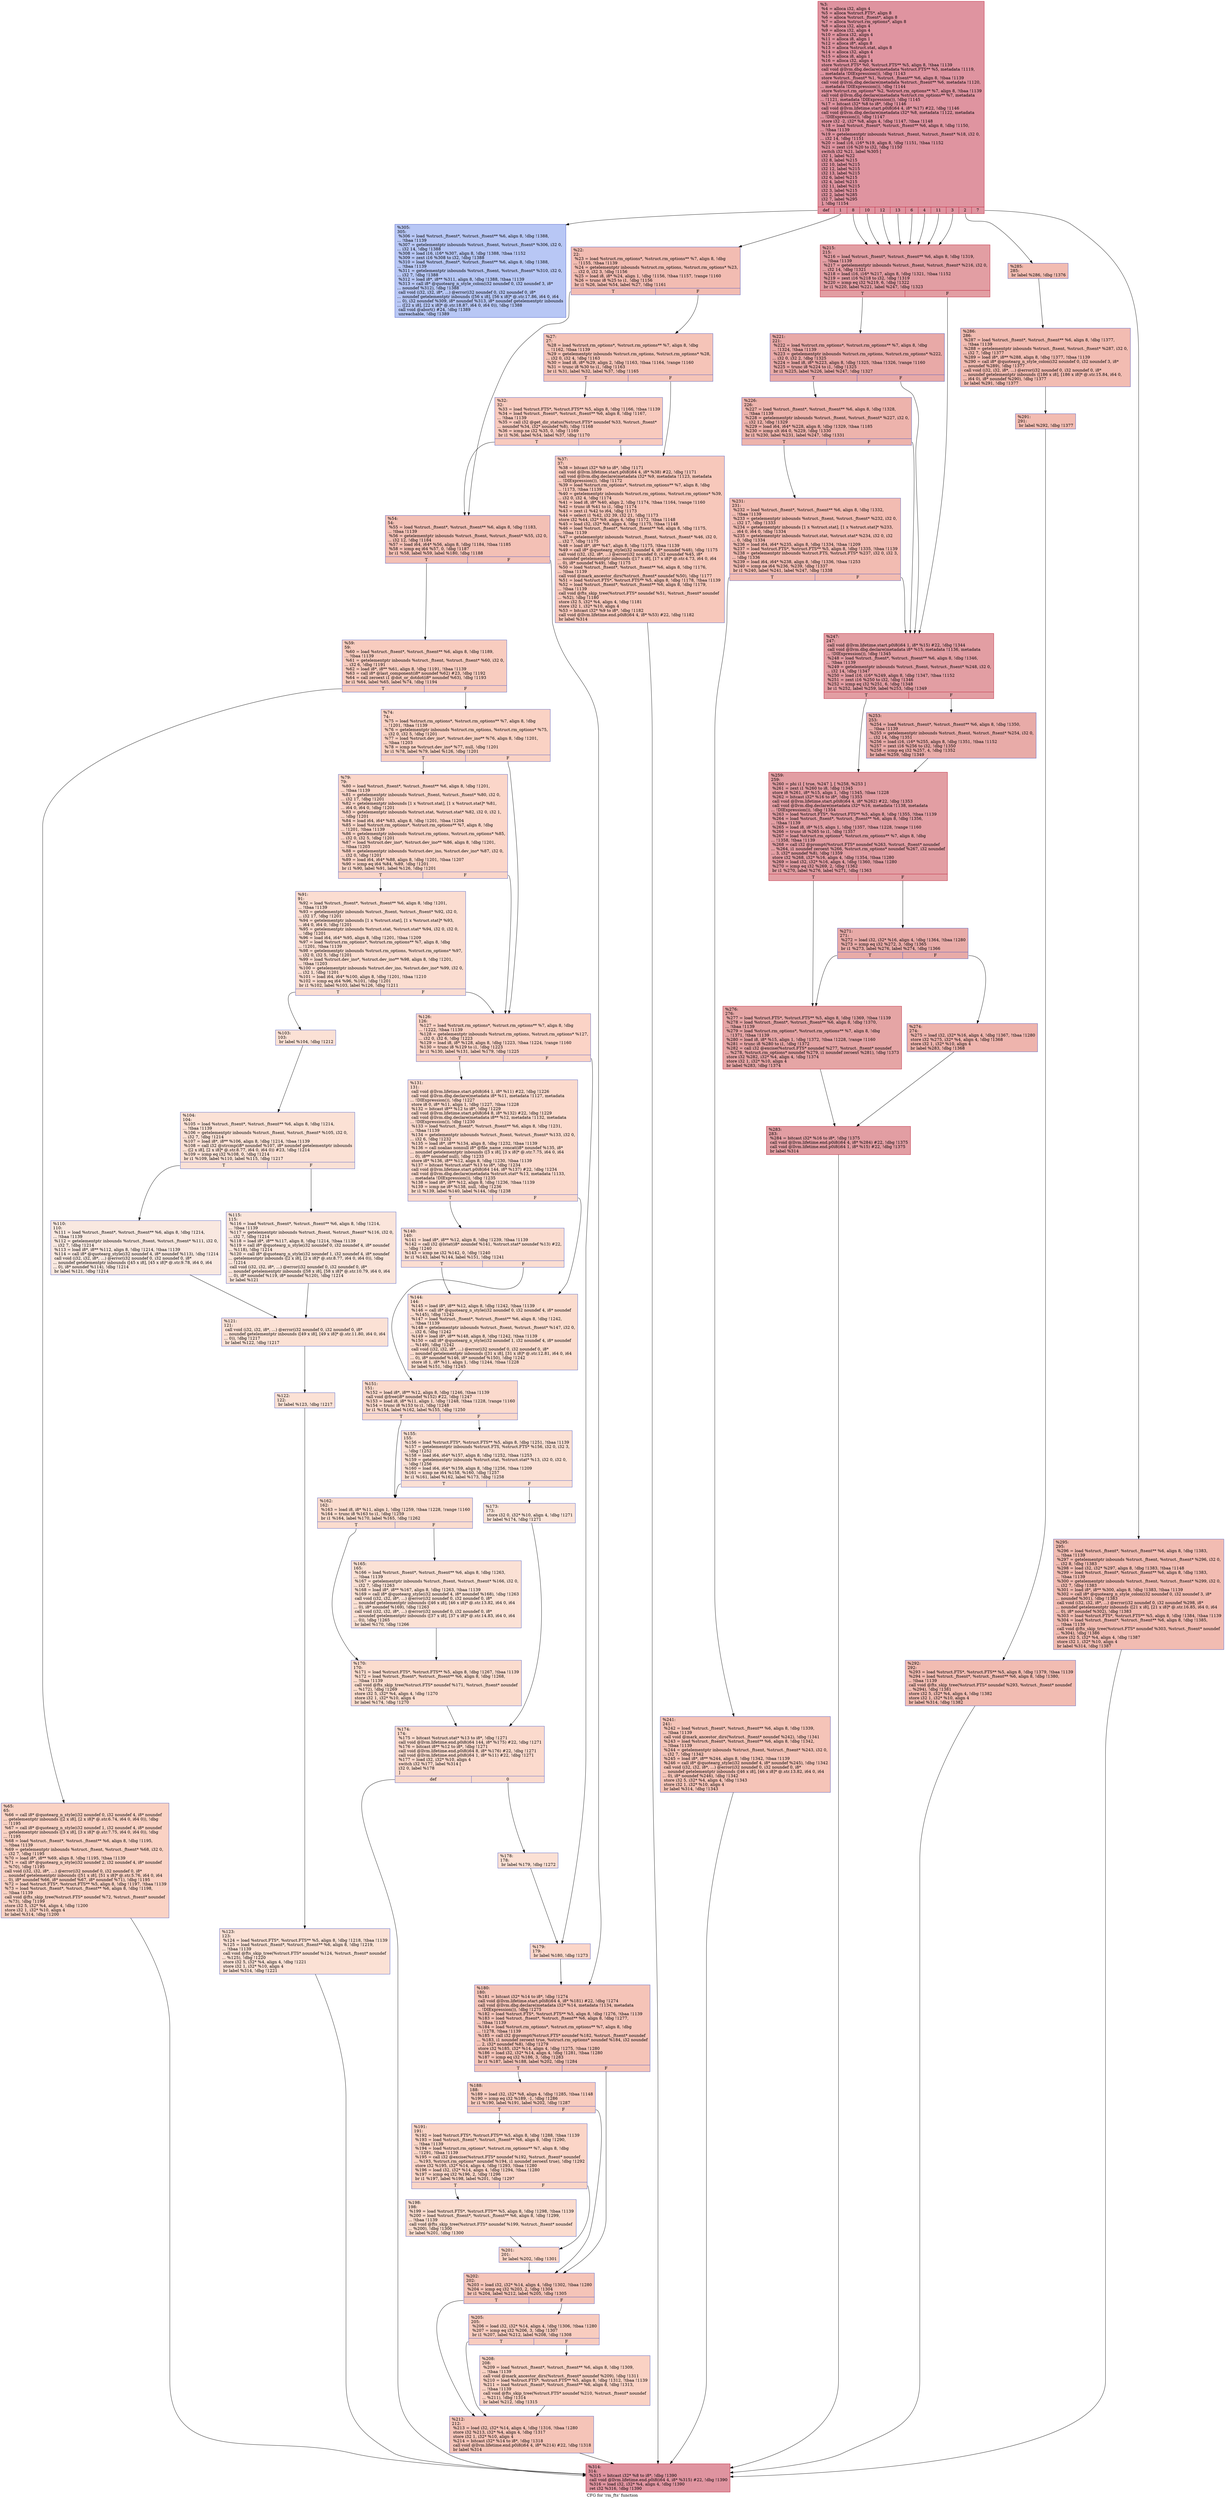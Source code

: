 digraph "CFG for 'rm_fts' function" {
	label="CFG for 'rm_fts' function";

	Node0x1c7eda0 [shape=record,color="#b70d28ff", style=filled, fillcolor="#b70d2870",label="{%3:\l  %4 = alloca i32, align 4\l  %5 = alloca %struct.FTS*, align 8\l  %6 = alloca %struct._ftsent*, align 8\l  %7 = alloca %struct.rm_options*, align 8\l  %8 = alloca i32, align 4\l  %9 = alloca i32, align 4\l  %10 = alloca i32, align 4\l  %11 = alloca i8, align 1\l  %12 = alloca i8*, align 8\l  %13 = alloca %struct.stat, align 8\l  %14 = alloca i32, align 4\l  %15 = alloca i8, align 1\l  %16 = alloca i32, align 4\l  store %struct.FTS* %0, %struct.FTS** %5, align 8, !tbaa !1139\l  call void @llvm.dbg.declare(metadata %struct.FTS** %5, metadata !1119,\l... metadata !DIExpression()), !dbg !1143\l  store %struct._ftsent* %1, %struct._ftsent** %6, align 8, !tbaa !1139\l  call void @llvm.dbg.declare(metadata %struct._ftsent** %6, metadata !1120,\l... metadata !DIExpression()), !dbg !1144\l  store %struct.rm_options* %2, %struct.rm_options** %7, align 8, !tbaa !1139\l  call void @llvm.dbg.declare(metadata %struct.rm_options** %7, metadata\l... !1121, metadata !DIExpression()), !dbg !1145\l  %17 = bitcast i32* %8 to i8*, !dbg !1146\l  call void @llvm.lifetime.start.p0i8(i64 4, i8* %17) #22, !dbg !1146\l  call void @llvm.dbg.declare(metadata i32* %8, metadata !1122, metadata\l... !DIExpression()), !dbg !1147\l  store i32 -2, i32* %8, align 4, !dbg !1147, !tbaa !1148\l  %18 = load %struct._ftsent*, %struct._ftsent** %6, align 8, !dbg !1150,\l... !tbaa !1139\l  %19 = getelementptr inbounds %struct._ftsent, %struct._ftsent* %18, i32 0,\l... i32 14, !dbg !1151\l  %20 = load i16, i16* %19, align 8, !dbg !1151, !tbaa !1152\l  %21 = zext i16 %20 to i32, !dbg !1150\l  switch i32 %21, label %305 [\l    i32 1, label %22\l    i32 8, label %215\l    i32 10, label %215\l    i32 12, label %215\l    i32 13, label %215\l    i32 6, label %215\l    i32 4, label %215\l    i32 11, label %215\l    i32 3, label %215\l    i32 2, label %285\l    i32 7, label %295\l  ], !dbg !1154\l|{<s0>def|<s1>1|<s2>8|<s3>10|<s4>12|<s5>13|<s6>6|<s7>4|<s8>11|<s9>3|<s10>2|<s11>7}}"];
	Node0x1c7eda0:s0 -> Node0x1c7ffb0;
	Node0x1c7eda0:s1 -> Node0x1c7ee30;
	Node0x1c7eda0:s2 -> Node0x1c7fa60;
	Node0x1c7eda0:s3 -> Node0x1c7fa60;
	Node0x1c7eda0:s4 -> Node0x1c7fa60;
	Node0x1c7eda0:s5 -> Node0x1c7fa60;
	Node0x1c7eda0:s6 -> Node0x1c7fa60;
	Node0x1c7eda0:s7 -> Node0x1c7fa60;
	Node0x1c7eda0:s8 -> Node0x1c7fa60;
	Node0x1c7eda0:s9 -> Node0x1c7fa60;
	Node0x1c7eda0:s10 -> Node0x1c7fe20;
	Node0x1c7eda0:s11 -> Node0x1c7ff60;
	Node0x1c7ee30 [shape=record,color="#3d50c3ff", style=filled, fillcolor="#e1675170",label="{%22:\l22:                                               \l  %23 = load %struct.rm_options*, %struct.rm_options** %7, align 8, !dbg\l... !1155, !tbaa !1139\l  %24 = getelementptr inbounds %struct.rm_options, %struct.rm_options* %23,\l... i32 0, i32 3, !dbg !1156\l  %25 = load i8, i8* %24, align 1, !dbg !1156, !tbaa !1157, !range !1160\l  %26 = trunc i8 %25 to i1, !dbg !1156\l  br i1 %26, label %54, label %27, !dbg !1161\l|{<s0>T|<s1>F}}"];
	Node0x1c7ee30:s0 -> Node0x1c7ef70;
	Node0x1c7ee30:s1 -> Node0x1c7ee80;
	Node0x1c7ee80 [shape=record,color="#3d50c3ff", style=filled, fillcolor="#e97a5f70",label="{%27:\l27:                                               \l  %28 = load %struct.rm_options*, %struct.rm_options** %7, align 8, !dbg\l... !1162, !tbaa !1139\l  %29 = getelementptr inbounds %struct.rm_options, %struct.rm_options* %28,\l... i32 0, i32 4, !dbg !1163\l  %30 = load i8, i8* %29, align 2, !dbg !1163, !tbaa !1164, !range !1160\l  %31 = trunc i8 %30 to i1, !dbg !1163\l  br i1 %31, label %32, label %37, !dbg !1165\l|{<s0>T|<s1>F}}"];
	Node0x1c7ee80:s0 -> Node0x1c7eed0;
	Node0x1c7ee80:s1 -> Node0x1c7ef20;
	Node0x1c7eed0 [shape=record,color="#3d50c3ff", style=filled, fillcolor="#ef886b70",label="{%32:\l32:                                               \l  %33 = load %struct.FTS*, %struct.FTS** %5, align 8, !dbg !1166, !tbaa !1139\l  %34 = load %struct._ftsent*, %struct._ftsent** %6, align 8, !dbg !1167,\l... !tbaa !1139\l  %35 = call i32 @get_dir_status(%struct.FTS* noundef %33, %struct._ftsent*\l... noundef %34, i32* noundef %8), !dbg !1168\l  %36 = icmp ne i32 %35, 0, !dbg !1169\l  br i1 %36, label %54, label %37, !dbg !1170\l|{<s0>T|<s1>F}}"];
	Node0x1c7eed0:s0 -> Node0x1c7ef70;
	Node0x1c7eed0:s1 -> Node0x1c7ef20;
	Node0x1c7ef20 [shape=record,color="#3d50c3ff", style=filled, fillcolor="#ed836670",label="{%37:\l37:                                               \l  %38 = bitcast i32* %9 to i8*, !dbg !1171\l  call void @llvm.lifetime.start.p0i8(i64 4, i8* %38) #22, !dbg !1171\l  call void @llvm.dbg.declare(metadata i32* %9, metadata !1123, metadata\l... !DIExpression()), !dbg !1172\l  %39 = load %struct.rm_options*, %struct.rm_options** %7, align 8, !dbg\l... !1173, !tbaa !1139\l  %40 = getelementptr inbounds %struct.rm_options, %struct.rm_options* %39,\l... i32 0, i32 4, !dbg !1174\l  %41 = load i8, i8* %40, align 2, !dbg !1174, !tbaa !1164, !range !1160\l  %42 = trunc i8 %41 to i1, !dbg !1174\l  %43 = zext i1 %42 to i64, !dbg !1173\l  %44 = select i1 %42, i32 39, i32 21, !dbg !1173\l  store i32 %44, i32* %9, align 4, !dbg !1172, !tbaa !1148\l  %45 = load i32, i32* %9, align 4, !dbg !1175, !tbaa !1148\l  %46 = load %struct._ftsent*, %struct._ftsent** %6, align 8, !dbg !1175,\l... !tbaa !1139\l  %47 = getelementptr inbounds %struct._ftsent, %struct._ftsent* %46, i32 0,\l... i32 7, !dbg !1175\l  %48 = load i8*, i8** %47, align 8, !dbg !1175, !tbaa !1139\l  %49 = call i8* @quotearg_style(i32 noundef 4, i8* noundef %48), !dbg !1175\l  call void (i32, i32, i8*, ...) @error(i32 noundef 0, i32 noundef %45, i8*\l... noundef getelementptr inbounds ([17 x i8], [17 x i8]* @.str.4.73, i64 0, i64\l... 0), i8* noundef %49), !dbg !1175\l  %50 = load %struct._ftsent*, %struct._ftsent** %6, align 8, !dbg !1176,\l... !tbaa !1139\l  call void @mark_ancestor_dirs(%struct._ftsent* noundef %50), !dbg !1177\l  %51 = load %struct.FTS*, %struct.FTS** %5, align 8, !dbg !1178, !tbaa !1139\l  %52 = load %struct._ftsent*, %struct._ftsent** %6, align 8, !dbg !1179,\l... !tbaa !1139\l  call void @fts_skip_tree(%struct.FTS* noundef %51, %struct._ftsent* noundef\l... %52), !dbg !1180\l  store i32 5, i32* %4, align 4, !dbg !1181\l  store i32 1, i32* %10, align 4\l  %53 = bitcast i32* %9 to i8*, !dbg !1182\l  call void @llvm.lifetime.end.p0i8(i64 4, i8* %53) #22, !dbg !1182\l  br label %314\l}"];
	Node0x1c7ef20 -> Node0x1c80000;
	Node0x1c7ef70 [shape=record,color="#3d50c3ff", style=filled, fillcolor="#e5705870",label="{%54:\l54:                                               \l  %55 = load %struct._ftsent*, %struct._ftsent** %6, align 8, !dbg !1183,\l... !tbaa !1139\l  %56 = getelementptr inbounds %struct._ftsent, %struct._ftsent* %55, i32 0,\l... i32 12, !dbg !1184\l  %57 = load i64, i64* %56, align 8, !dbg !1184, !tbaa !1185\l  %58 = icmp eq i64 %57, 0, !dbg !1187\l  br i1 %58, label %59, label %180, !dbg !1188\l|{<s0>T|<s1>F}}"];
	Node0x1c7ef70:s0 -> Node0x1c7efc0;
	Node0x1c7ef70:s1 -> Node0x1c7f790;
	Node0x1c7efc0 [shape=record,color="#3d50c3ff", style=filled, fillcolor="#f08b6e70",label="{%59:\l59:                                               \l  %60 = load %struct._ftsent*, %struct._ftsent** %6, align 8, !dbg !1189,\l... !tbaa !1139\l  %61 = getelementptr inbounds %struct._ftsent, %struct._ftsent* %60, i32 0,\l... i32 6, !dbg !1191\l  %62 = load i8*, i8** %61, align 8, !dbg !1191, !tbaa !1139\l  %63 = call i8* @last_component(i8* noundef %62) #23, !dbg !1192\l  %64 = call zeroext i1 @dot_or_dotdot(i8* noundef %63), !dbg !1193\l  br i1 %64, label %65, label %74, !dbg !1194\l|{<s0>T|<s1>F}}"];
	Node0x1c7efc0:s0 -> Node0x1c7f010;
	Node0x1c7efc0:s1 -> Node0x1c7f060;
	Node0x1c7f010 [shape=record,color="#3d50c3ff", style=filled, fillcolor="#f4987a70",label="{%65:\l65:                                               \l  %66 = call i8* @quotearg_n_style(i32 noundef 0, i32 noundef 4, i8* noundef\l... getelementptr inbounds ([2 x i8], [2 x i8]* @.str.6.74, i64 0, i64 0)), !dbg\l... !1195\l  %67 = call i8* @quotearg_n_style(i32 noundef 1, i32 noundef 4, i8* noundef\l... getelementptr inbounds ([3 x i8], [3 x i8]* @.str.7.75, i64 0, i64 0)), !dbg\l... !1195\l  %68 = load %struct._ftsent*, %struct._ftsent** %6, align 8, !dbg !1195,\l... !tbaa !1139\l  %69 = getelementptr inbounds %struct._ftsent, %struct._ftsent* %68, i32 0,\l... i32 7, !dbg !1195\l  %70 = load i8*, i8** %69, align 8, !dbg !1195, !tbaa !1139\l  %71 = call i8* @quotearg_n_style(i32 noundef 2, i32 noundef 4, i8* noundef\l... %70), !dbg !1195\l  call void (i32, i32, i8*, ...) @error(i32 noundef 0, i32 noundef 0, i8*\l... noundef getelementptr inbounds ([51 x i8], [51 x i8]* @.str.5.76, i64 0, i64\l... 0), i8* noundef %66, i8* noundef %67, i8* noundef %71), !dbg !1195\l  %72 = load %struct.FTS*, %struct.FTS** %5, align 8, !dbg !1197, !tbaa !1139\l  %73 = load %struct._ftsent*, %struct._ftsent** %6, align 8, !dbg !1198,\l... !tbaa !1139\l  call void @fts_skip_tree(%struct.FTS* noundef %72, %struct._ftsent* noundef\l... %73), !dbg !1199\l  store i32 5, i32* %4, align 4, !dbg !1200\l  store i32 1, i32* %10, align 4\l  br label %314, !dbg !1200\l}"];
	Node0x1c7f010 -> Node0x1c80000;
	Node0x1c7f060 [shape=record,color="#3d50c3ff", style=filled, fillcolor="#f4987a70",label="{%74:\l74:                                               \l  %75 = load %struct.rm_options*, %struct.rm_options** %7, align 8, !dbg\l... !1201, !tbaa !1139\l  %76 = getelementptr inbounds %struct.rm_options, %struct.rm_options* %75,\l... i32 0, i32 5, !dbg !1201\l  %77 = load %struct.dev_ino*, %struct.dev_ino** %76, align 8, !dbg !1201,\l... !tbaa !1203\l  %78 = icmp ne %struct.dev_ino* %77, null, !dbg !1201\l  br i1 %78, label %79, label %126, !dbg !1201\l|{<s0>T|<s1>F}}"];
	Node0x1c7f060:s0 -> Node0x1c7f0b0;
	Node0x1c7f060:s1 -> Node0x1c7f380;
	Node0x1c7f0b0 [shape=record,color="#3d50c3ff", style=filled, fillcolor="#f6a38570",label="{%79:\l79:                                               \l  %80 = load %struct._ftsent*, %struct._ftsent** %6, align 8, !dbg !1201,\l... !tbaa !1139\l  %81 = getelementptr inbounds %struct._ftsent, %struct._ftsent* %80, i32 0,\l... i32 17, !dbg !1201\l  %82 = getelementptr inbounds [1 x %struct.stat], [1 x %struct.stat]* %81,\l... i64 0, i64 0, !dbg !1201\l  %83 = getelementptr inbounds %struct.stat, %struct.stat* %82, i32 0, i32 1,\l... !dbg !1201\l  %84 = load i64, i64* %83, align 8, !dbg !1201, !tbaa !1204\l  %85 = load %struct.rm_options*, %struct.rm_options** %7, align 8, !dbg\l... !1201, !tbaa !1139\l  %86 = getelementptr inbounds %struct.rm_options, %struct.rm_options* %85,\l... i32 0, i32 5, !dbg !1201\l  %87 = load %struct.dev_ino*, %struct.dev_ino** %86, align 8, !dbg !1201,\l... !tbaa !1203\l  %88 = getelementptr inbounds %struct.dev_ino, %struct.dev_ino* %87, i32 0,\l... i32 0, !dbg !1201\l  %89 = load i64, i64* %88, align 8, !dbg !1201, !tbaa !1207\l  %90 = icmp eq i64 %84, %89, !dbg !1201\l  br i1 %90, label %91, label %126, !dbg !1201\l|{<s0>T|<s1>F}}"];
	Node0x1c7f0b0:s0 -> Node0x1c7f100;
	Node0x1c7f0b0:s1 -> Node0x1c7f380;
	Node0x1c7f100 [shape=record,color="#3d50c3ff", style=filled, fillcolor="#f7b39670",label="{%91:\l91:                                               \l  %92 = load %struct._ftsent*, %struct._ftsent** %6, align 8, !dbg !1201,\l... !tbaa !1139\l  %93 = getelementptr inbounds %struct._ftsent, %struct._ftsent* %92, i32 0,\l... i32 17, !dbg !1201\l  %94 = getelementptr inbounds [1 x %struct.stat], [1 x %struct.stat]* %93,\l... i64 0, i64 0, !dbg !1201\l  %95 = getelementptr inbounds %struct.stat, %struct.stat* %94, i32 0, i32 0,\l... !dbg !1201\l  %96 = load i64, i64* %95, align 8, !dbg !1201, !tbaa !1209\l  %97 = load %struct.rm_options*, %struct.rm_options** %7, align 8, !dbg\l... !1201, !tbaa !1139\l  %98 = getelementptr inbounds %struct.rm_options, %struct.rm_options* %97,\l... i32 0, i32 5, !dbg !1201\l  %99 = load %struct.dev_ino*, %struct.dev_ino** %98, align 8, !dbg !1201,\l... !tbaa !1203\l  %100 = getelementptr inbounds %struct.dev_ino, %struct.dev_ino* %99, i32 0,\l... i32 1, !dbg !1201\l  %101 = load i64, i64* %100, align 8, !dbg !1201, !tbaa !1210\l  %102 = icmp eq i64 %96, %101, !dbg !1201\l  br i1 %102, label %103, label %126, !dbg !1211\l|{<s0>T|<s1>F}}"];
	Node0x1c7f100:s0 -> Node0x1c7f150;
	Node0x1c7f100:s1 -> Node0x1c7f380;
	Node0x1c7f150 [shape=record,color="#3d50c3ff", style=filled, fillcolor="#f7bca170",label="{%103:\l103:                                              \l  br label %104, !dbg !1212\l}"];
	Node0x1c7f150 -> Node0x1c7f1a0;
	Node0x1c7f1a0 [shape=record,color="#3d50c3ff", style=filled, fillcolor="#f7bca170",label="{%104:\l104:                                              \l  %105 = load %struct._ftsent*, %struct._ftsent** %6, align 8, !dbg !1214,\l... !tbaa !1139\l  %106 = getelementptr inbounds %struct._ftsent, %struct._ftsent* %105, i32 0,\l... i32 7, !dbg !1214\l  %107 = load i8*, i8** %106, align 8, !dbg !1214, !tbaa !1139\l  %108 = call i32 @strcmp(i8* noundef %107, i8* noundef getelementptr inbounds\l... ([2 x i8], [2 x i8]* @.str.8.77, i64 0, i64 0)) #23, !dbg !1214\l  %109 = icmp eq i32 %108, 0, !dbg !1214\l  br i1 %109, label %110, label %115, !dbg !1217\l|{<s0>T|<s1>F}}"];
	Node0x1c7f1a0:s0 -> Node0x1c7f1f0;
	Node0x1c7f1a0:s1 -> Node0x1c7f240;
	Node0x1c7f1f0 [shape=record,color="#3d50c3ff", style=filled, fillcolor="#f1ccb870",label="{%110:\l110:                                              \l  %111 = load %struct._ftsent*, %struct._ftsent** %6, align 8, !dbg !1214,\l... !tbaa !1139\l  %112 = getelementptr inbounds %struct._ftsent, %struct._ftsent* %111, i32 0,\l... i32 7, !dbg !1214\l  %113 = load i8*, i8** %112, align 8, !dbg !1214, !tbaa !1139\l  %114 = call i8* @quotearg_style(i32 noundef 4, i8* noundef %113), !dbg !1214\l  call void (i32, i32, i8*, ...) @error(i32 noundef 0, i32 noundef 0, i8*\l... noundef getelementptr inbounds ([45 x i8], [45 x i8]* @.str.9.78, i64 0, i64\l... 0), i8* noundef %114), !dbg !1214\l  br label %121, !dbg !1214\l}"];
	Node0x1c7f1f0 -> Node0x1c7f290;
	Node0x1c7f240 [shape=record,color="#3d50c3ff", style=filled, fillcolor="#f4c5ad70",label="{%115:\l115:                                              \l  %116 = load %struct._ftsent*, %struct._ftsent** %6, align 8, !dbg !1214,\l... !tbaa !1139\l  %117 = getelementptr inbounds %struct._ftsent, %struct._ftsent* %116, i32 0,\l... i32 7, !dbg !1214\l  %118 = load i8*, i8** %117, align 8, !dbg !1214, !tbaa !1139\l  %119 = call i8* @quotearg_n_style(i32 noundef 0, i32 noundef 4, i8* noundef\l... %118), !dbg !1214\l  %120 = call i8* @quotearg_n_style(i32 noundef 1, i32 noundef 4, i8* noundef\l... getelementptr inbounds ([2 x i8], [2 x i8]* @.str.8.77, i64 0, i64 0)), !dbg\l... !1214\l  call void (i32, i32, i8*, ...) @error(i32 noundef 0, i32 noundef 0, i8*\l... noundef getelementptr inbounds ([58 x i8], [58 x i8]* @.str.10.79, i64 0, i64\l... 0), i8* noundef %119, i8* noundef %120), !dbg !1214\l  br label %121\l}"];
	Node0x1c7f240 -> Node0x1c7f290;
	Node0x1c7f290 [shape=record,color="#3d50c3ff", style=filled, fillcolor="#f7bca170",label="{%121:\l121:                                              \l  call void (i32, i32, i8*, ...) @error(i32 noundef 0, i32 noundef 0, i8*\l... noundef getelementptr inbounds ([49 x i8], [49 x i8]* @.str.11.80, i64 0, i64\l... 0)), !dbg !1217\l  br label %122, !dbg !1217\l}"];
	Node0x1c7f290 -> Node0x1c7f2e0;
	Node0x1c7f2e0 [shape=record,color="#3d50c3ff", style=filled, fillcolor="#f7bca170",label="{%122:\l122:                                              \l  br label %123, !dbg !1217\l}"];
	Node0x1c7f2e0 -> Node0x1c7f330;
	Node0x1c7f330 [shape=record,color="#3d50c3ff", style=filled, fillcolor="#f7bca170",label="{%123:\l123:                                              \l  %124 = load %struct.FTS*, %struct.FTS** %5, align 8, !dbg !1218, !tbaa !1139\l  %125 = load %struct._ftsent*, %struct._ftsent** %6, align 8, !dbg !1219,\l... !tbaa !1139\l  call void @fts_skip_tree(%struct.FTS* noundef %124, %struct._ftsent* noundef\l... %125), !dbg !1220\l  store i32 5, i32* %4, align 4, !dbg !1221\l  store i32 1, i32* %10, align 4\l  br label %314, !dbg !1221\l}"];
	Node0x1c7f330 -> Node0x1c80000;
	Node0x1c7f380 [shape=record,color="#3d50c3ff", style=filled, fillcolor="#f59c7d70",label="{%126:\l126:                                              \l  %127 = load %struct.rm_options*, %struct.rm_options** %7, align 8, !dbg\l... !1222, !tbaa !1139\l  %128 = getelementptr inbounds %struct.rm_options, %struct.rm_options* %127,\l... i32 0, i32 6, !dbg !1223\l  %129 = load i8, i8* %128, align 8, !dbg !1223, !tbaa !1224, !range !1160\l  %130 = trunc i8 %129 to i1, !dbg !1223\l  br i1 %130, label %131, label %179, !dbg !1225\l|{<s0>T|<s1>F}}"];
	Node0x1c7f380:s0 -> Node0x1c7f3d0;
	Node0x1c7f380:s1 -> Node0x1c7f740;
	Node0x1c7f3d0 [shape=record,color="#3d50c3ff", style=filled, fillcolor="#f7ac8e70",label="{%131:\l131:                                              \l  call void @llvm.lifetime.start.p0i8(i64 1, i8* %11) #22, !dbg !1226\l  call void @llvm.dbg.declare(metadata i8* %11, metadata !1127, metadata\l... !DIExpression()), !dbg !1227\l  store i8 0, i8* %11, align 1, !dbg !1227, !tbaa !1228\l  %132 = bitcast i8** %12 to i8*, !dbg !1229\l  call void @llvm.lifetime.start.p0i8(i64 8, i8* %132) #22, !dbg !1229\l  call void @llvm.dbg.declare(metadata i8** %12, metadata !1132, metadata\l... !DIExpression()), !dbg !1230\l  %133 = load %struct._ftsent*, %struct._ftsent** %6, align 8, !dbg !1231,\l... !tbaa !1139\l  %134 = getelementptr inbounds %struct._ftsent, %struct._ftsent* %133, i32 0,\l... i32 6, !dbg !1232\l  %135 = load i8*, i8** %134, align 8, !dbg !1232, !tbaa !1139\l  %136 = call noalias nonnull i8* @file_name_concat(i8* noundef %135, i8*\l... noundef getelementptr inbounds ([3 x i8], [3 x i8]* @.str.7.75, i64 0, i64\l... 0), i8** noundef null), !dbg !1233\l  store i8* %136, i8** %12, align 8, !dbg !1230, !tbaa !1139\l  %137 = bitcast %struct.stat* %13 to i8*, !dbg !1234\l  call void @llvm.lifetime.start.p0i8(i64 144, i8* %137) #22, !dbg !1234\l  call void @llvm.dbg.declare(metadata %struct.stat* %13, metadata !1133,\l... metadata !DIExpression()), !dbg !1235\l  %138 = load i8*, i8** %12, align 8, !dbg !1236, !tbaa !1139\l  %139 = icmp ne i8* %138, null, !dbg !1236\l  br i1 %139, label %140, label %144, !dbg !1238\l|{<s0>T|<s1>F}}"];
	Node0x1c7f3d0:s0 -> Node0x1c7f420;
	Node0x1c7f3d0:s1 -> Node0x1c7f470;
	Node0x1c7f420 [shape=record,color="#3d50c3ff", style=filled, fillcolor="#f7b39670",label="{%140:\l140:                                              \l  %141 = load i8*, i8** %12, align 8, !dbg !1239, !tbaa !1139\l  %142 = call i32 @lstat(i8* noundef %141, %struct.stat* noundef %13) #22,\l... !dbg !1240\l  %143 = icmp ne i32 %142, 0, !dbg !1240\l  br i1 %143, label %144, label %151, !dbg !1241\l|{<s0>T|<s1>F}}"];
	Node0x1c7f420:s0 -> Node0x1c7f470;
	Node0x1c7f420:s1 -> Node0x1c7f4c0;
	Node0x1c7f470 [shape=record,color="#3d50c3ff", style=filled, fillcolor="#f7af9170",label="{%144:\l144:                                              \l  %145 = load i8*, i8** %12, align 8, !dbg !1242, !tbaa !1139\l  %146 = call i8* @quotearg_n_style(i32 noundef 0, i32 noundef 4, i8* noundef\l... %145), !dbg !1242\l  %147 = load %struct._ftsent*, %struct._ftsent** %6, align 8, !dbg !1242,\l... !tbaa !1139\l  %148 = getelementptr inbounds %struct._ftsent, %struct._ftsent* %147, i32 0,\l... i32 6, !dbg !1242\l  %149 = load i8*, i8** %148, align 8, !dbg !1242, !tbaa !1139\l  %150 = call i8* @quotearg_n_style(i32 noundef 1, i32 noundef 4, i8* noundef\l... %149), !dbg !1242\l  call void (i32, i32, i8*, ...) @error(i32 noundef 0, i32 noundef 0, i8*\l... noundef getelementptr inbounds ([31 x i8], [31 x i8]* @.str.12.81, i64 0, i64\l... 0), i8* noundef %146, i8* noundef %150), !dbg !1242\l  store i8 1, i8* %11, align 1, !dbg !1244, !tbaa !1228\l  br label %151, !dbg !1245\l}"];
	Node0x1c7f470 -> Node0x1c7f4c0;
	Node0x1c7f4c0 [shape=record,color="#3d50c3ff", style=filled, fillcolor="#f7ac8e70",label="{%151:\l151:                                              \l  %152 = load i8*, i8** %12, align 8, !dbg !1246, !tbaa !1139\l  call void @free(i8* noundef %152) #22, !dbg !1247\l  %153 = load i8, i8* %11, align 1, !dbg !1248, !tbaa !1228, !range !1160\l  %154 = trunc i8 %153 to i1, !dbg !1248\l  br i1 %154, label %162, label %155, !dbg !1250\l|{<s0>T|<s1>F}}"];
	Node0x1c7f4c0:s0 -> Node0x1c7f560;
	Node0x1c7f4c0:s1 -> Node0x1c7f510;
	Node0x1c7f510 [shape=record,color="#3d50c3ff", style=filled, fillcolor="#f7b99e70",label="{%155:\l155:                                              \l  %156 = load %struct.FTS*, %struct.FTS** %5, align 8, !dbg !1251, !tbaa !1139\l  %157 = getelementptr inbounds %struct.FTS, %struct.FTS* %156, i32 0, i32 3,\l... !dbg !1252\l  %158 = load i64, i64* %157, align 8, !dbg !1252, !tbaa !1253\l  %159 = getelementptr inbounds %struct.stat, %struct.stat* %13, i32 0, i32 0,\l... !dbg !1256\l  %160 = load i64, i64* %159, align 8, !dbg !1256, !tbaa !1209\l  %161 = icmp ne i64 %158, %160, !dbg !1257\l  br i1 %161, label %162, label %173, !dbg !1258\l|{<s0>T|<s1>F}}"];
	Node0x1c7f510:s0 -> Node0x1c7f560;
	Node0x1c7f510:s1 -> Node0x1c7f650;
	Node0x1c7f560 [shape=record,color="#3d50c3ff", style=filled, fillcolor="#f7af9170",label="{%162:\l162:                                              \l  %163 = load i8, i8* %11, align 1, !dbg !1259, !tbaa !1228, !range !1160\l  %164 = trunc i8 %163 to i1, !dbg !1259\l  br i1 %164, label %170, label %165, !dbg !1262\l|{<s0>T|<s1>F}}"];
	Node0x1c7f560:s0 -> Node0x1c7f600;
	Node0x1c7f560:s1 -> Node0x1c7f5b0;
	Node0x1c7f5b0 [shape=record,color="#3d50c3ff", style=filled, fillcolor="#f7bca170",label="{%165:\l165:                                              \l  %166 = load %struct._ftsent*, %struct._ftsent** %6, align 8, !dbg !1263,\l... !tbaa !1139\l  %167 = getelementptr inbounds %struct._ftsent, %struct._ftsent* %166, i32 0,\l... i32 7, !dbg !1263\l  %168 = load i8*, i8** %167, align 8, !dbg !1263, !tbaa !1139\l  %169 = call i8* @quotearg_style(i32 noundef 4, i8* noundef %168), !dbg !1263\l  call void (i32, i32, i8*, ...) @error(i32 noundef 0, i32 noundef 0, i8*\l... noundef getelementptr inbounds ([46 x i8], [46 x i8]* @.str.13.82, i64 0, i64\l... 0), i8* noundef %169), !dbg !1263\l  call void (i32, i32, i8*, ...) @error(i32 noundef 0, i32 noundef 0, i8*\l... noundef getelementptr inbounds ([37 x i8], [37 x i8]* @.str.14.83, i64 0, i64\l... 0)), !dbg !1265\l  br label %170, !dbg !1266\l}"];
	Node0x1c7f5b0 -> Node0x1c7f600;
	Node0x1c7f600 [shape=record,color="#3d50c3ff", style=filled, fillcolor="#f7af9170",label="{%170:\l170:                                              \l  %171 = load %struct.FTS*, %struct.FTS** %5, align 8, !dbg !1267, !tbaa !1139\l  %172 = load %struct._ftsent*, %struct._ftsent** %6, align 8, !dbg !1268,\l... !tbaa !1139\l  call void @fts_skip_tree(%struct.FTS* noundef %171, %struct._ftsent* noundef\l... %172), !dbg !1269\l  store i32 5, i32* %4, align 4, !dbg !1270\l  store i32 1, i32* %10, align 4\l  br label %174, !dbg !1270\l}"];
	Node0x1c7f600 -> Node0x1c7f6a0;
	Node0x1c7f650 [shape=record,color="#3d50c3ff", style=filled, fillcolor="#f5c1a970",label="{%173:\l173:                                              \l  store i32 0, i32* %10, align 4, !dbg !1271\l  br label %174, !dbg !1271\l}"];
	Node0x1c7f650 -> Node0x1c7f6a0;
	Node0x1c7f6a0 [shape=record,color="#3d50c3ff", style=filled, fillcolor="#f7ac8e70",label="{%174:\l174:                                              \l  %175 = bitcast %struct.stat* %13 to i8*, !dbg !1271\l  call void @llvm.lifetime.end.p0i8(i64 144, i8* %175) #22, !dbg !1271\l  %176 = bitcast i8** %12 to i8*, !dbg !1271\l  call void @llvm.lifetime.end.p0i8(i64 8, i8* %176) #22, !dbg !1271\l  call void @llvm.lifetime.end.p0i8(i64 1, i8* %11) #22, !dbg !1271\l  %177 = load i32, i32* %10, align 4\l  switch i32 %177, label %314 [\l    i32 0, label %178\l  ]\l|{<s0>def|<s1>0}}"];
	Node0x1c7f6a0:s0 -> Node0x1c80000;
	Node0x1c7f6a0:s1 -> Node0x1c7f6f0;
	Node0x1c7f6f0 [shape=record,color="#3d50c3ff", style=filled, fillcolor="#f7b99e70",label="{%178:\l178:                                              \l  br label %179, !dbg !1272\l}"];
	Node0x1c7f6f0 -> Node0x1c7f740;
	Node0x1c7f740 [shape=record,color="#3d50c3ff", style=filled, fillcolor="#f6a38570",label="{%179:\l179:                                              \l  br label %180, !dbg !1273\l}"];
	Node0x1c7f740 -> Node0x1c7f790;
	Node0x1c7f790 [shape=record,color="#3d50c3ff", style=filled, fillcolor="#e97a5f70",label="{%180:\l180:                                              \l  %181 = bitcast i32* %14 to i8*, !dbg !1274\l  call void @llvm.lifetime.start.p0i8(i64 4, i8* %181) #22, !dbg !1274\l  call void @llvm.dbg.declare(metadata i32* %14, metadata !1134, metadata\l... !DIExpression()), !dbg !1275\l  %182 = load %struct.FTS*, %struct.FTS** %5, align 8, !dbg !1276, !tbaa !1139\l  %183 = load %struct._ftsent*, %struct._ftsent** %6, align 8, !dbg !1277,\l... !tbaa !1139\l  %184 = load %struct.rm_options*, %struct.rm_options** %7, align 8, !dbg\l... !1278, !tbaa !1139\l  %185 = call i32 @prompt(%struct.FTS* noundef %182, %struct._ftsent* noundef\l... %183, i1 noundef zeroext true, %struct.rm_options* noundef %184, i32 noundef\l... 2, i32* noundef %8), !dbg !1279\l  store i32 %185, i32* %14, align 4, !dbg !1275, !tbaa !1280\l  %186 = load i32, i32* %14, align 4, !dbg !1281, !tbaa !1280\l  %187 = icmp eq i32 %186, 3, !dbg !1283\l  br i1 %187, label %188, label %202, !dbg !1284\l|{<s0>T|<s1>F}}"];
	Node0x1c7f790:s0 -> Node0x1c7f7e0;
	Node0x1c7f790:s1 -> Node0x1c7f920;
	Node0x1c7f7e0 [shape=record,color="#3d50c3ff", style=filled, fillcolor="#f08b6e70",label="{%188:\l188:                                              \l  %189 = load i32, i32* %8, align 4, !dbg !1285, !tbaa !1148\l  %190 = icmp eq i32 %189, -1, !dbg !1286\l  br i1 %190, label %191, label %202, !dbg !1287\l|{<s0>T|<s1>F}}"];
	Node0x1c7f7e0:s0 -> Node0x1c7f830;
	Node0x1c7f7e0:s1 -> Node0x1c7f920;
	Node0x1c7f830 [shape=record,color="#3d50c3ff", style=filled, fillcolor="#f5a08170",label="{%191:\l191:                                              \l  %192 = load %struct.FTS*, %struct.FTS** %5, align 8, !dbg !1288, !tbaa !1139\l  %193 = load %struct._ftsent*, %struct._ftsent** %6, align 8, !dbg !1290,\l... !tbaa !1139\l  %194 = load %struct.rm_options*, %struct.rm_options** %7, align 8, !dbg\l... !1291, !tbaa !1139\l  %195 = call i32 @excise(%struct.FTS* noundef %192, %struct._ftsent* noundef\l... %193, %struct.rm_options* noundef %194, i1 noundef zeroext true), !dbg !1292\l  store i32 %195, i32* %14, align 4, !dbg !1293, !tbaa !1280\l  %196 = load i32, i32* %14, align 4, !dbg !1294, !tbaa !1280\l  %197 = icmp eq i32 %196, 2, !dbg !1296\l  br i1 %197, label %198, label %201, !dbg !1297\l|{<s0>T|<s1>F}}"];
	Node0x1c7f830:s0 -> Node0x1c7f880;
	Node0x1c7f830:s1 -> Node0x1c7f8d0;
	Node0x1c7f880 [shape=record,color="#3d50c3ff", style=filled, fillcolor="#f7af9170",label="{%198:\l198:                                              \l  %199 = load %struct.FTS*, %struct.FTS** %5, align 8, !dbg !1298, !tbaa !1139\l  %200 = load %struct._ftsent*, %struct._ftsent** %6, align 8, !dbg !1299,\l... !tbaa !1139\l  call void @fts_skip_tree(%struct.FTS* noundef %199, %struct._ftsent* noundef\l... %200), !dbg !1300\l  br label %201, !dbg !1300\l}"];
	Node0x1c7f880 -> Node0x1c7f8d0;
	Node0x1c7f8d0 [shape=record,color="#3d50c3ff", style=filled, fillcolor="#f5a08170",label="{%201:\l201:                                              \l  br label %202, !dbg !1301\l}"];
	Node0x1c7f8d0 -> Node0x1c7f920;
	Node0x1c7f920 [shape=record,color="#3d50c3ff", style=filled, fillcolor="#e97a5f70",label="{%202:\l202:                                              \l  %203 = load i32, i32* %14, align 4, !dbg !1302, !tbaa !1280\l  %204 = icmp eq i32 %203, 2, !dbg !1304\l  br i1 %204, label %212, label %205, !dbg !1305\l|{<s0>T|<s1>F}}"];
	Node0x1c7f920:s0 -> Node0x1c7fa10;
	Node0x1c7f920:s1 -> Node0x1c7f970;
	Node0x1c7f970 [shape=record,color="#3d50c3ff", style=filled, fillcolor="#f08b6e70",label="{%205:\l205:                                              \l  %206 = load i32, i32* %14, align 4, !dbg !1306, !tbaa !1280\l  %207 = icmp eq i32 %206, 3, !dbg !1307\l  br i1 %207, label %212, label %208, !dbg !1308\l|{<s0>T|<s1>F}}"];
	Node0x1c7f970:s0 -> Node0x1c7fa10;
	Node0x1c7f970:s1 -> Node0x1c7f9c0;
	Node0x1c7f9c0 [shape=record,color="#3d50c3ff", style=filled, fillcolor="#f4987a70",label="{%208:\l208:                                              \l  %209 = load %struct._ftsent*, %struct._ftsent** %6, align 8, !dbg !1309,\l... !tbaa !1139\l  call void @mark_ancestor_dirs(%struct._ftsent* noundef %209), !dbg !1311\l  %210 = load %struct.FTS*, %struct.FTS** %5, align 8, !dbg !1312, !tbaa !1139\l  %211 = load %struct._ftsent*, %struct._ftsent** %6, align 8, !dbg !1313,\l... !tbaa !1139\l  call void @fts_skip_tree(%struct.FTS* noundef %210, %struct._ftsent* noundef\l... %211), !dbg !1314\l  br label %212, !dbg !1315\l}"];
	Node0x1c7f9c0 -> Node0x1c7fa10;
	Node0x1c7fa10 [shape=record,color="#3d50c3ff", style=filled, fillcolor="#e97a5f70",label="{%212:\l212:                                              \l  %213 = load i32, i32* %14, align 4, !dbg !1316, !tbaa !1280\l  store i32 %213, i32* %4, align 4, !dbg !1317\l  store i32 1, i32* %10, align 4\l  %214 = bitcast i32* %14 to i8*, !dbg !1318\l  call void @llvm.lifetime.end.p0i8(i64 4, i8* %214) #22, !dbg !1318\l  br label %314\l}"];
	Node0x1c7fa10 -> Node0x1c80000;
	Node0x1c7fa60 [shape=record,color="#b70d28ff", style=filled, fillcolor="#be242e70",label="{%215:\l215:                                              \l  %216 = load %struct._ftsent*, %struct._ftsent** %6, align 8, !dbg !1319,\l... !tbaa !1139\l  %217 = getelementptr inbounds %struct._ftsent, %struct._ftsent* %216, i32 0,\l... i32 14, !dbg !1321\l  %218 = load i16, i16* %217, align 8, !dbg !1321, !tbaa !1152\l  %219 = zext i16 %218 to i32, !dbg !1319\l  %220 = icmp eq i32 %219, 6, !dbg !1322\l  br i1 %220, label %221, label %247, !dbg !1323\l|{<s0>T|<s1>F}}"];
	Node0x1c7fa60:s0 -> Node0x1c7fab0;
	Node0x1c7fa60:s1 -> Node0x1c7fbf0;
	Node0x1c7fab0 [shape=record,color="#3d50c3ff", style=filled, fillcolor="#ca3b3770",label="{%221:\l221:                                              \l  %222 = load %struct.rm_options*, %struct.rm_options** %7, align 8, !dbg\l... !1324, !tbaa !1139\l  %223 = getelementptr inbounds %struct.rm_options, %struct.rm_options* %222,\l... i32 0, i32 2, !dbg !1325\l  %224 = load i8, i8* %223, align 8, !dbg !1325, !tbaa !1326, !range !1160\l  %225 = trunc i8 %224 to i1, !dbg !1325\l  br i1 %225, label %226, label %247, !dbg !1327\l|{<s0>T|<s1>F}}"];
	Node0x1c7fab0:s0 -> Node0x1c7fb00;
	Node0x1c7fab0:s1 -> Node0x1c7fbf0;
	Node0x1c7fb00 [shape=record,color="#3d50c3ff", style=filled, fillcolor="#d6524470",label="{%226:\l226:                                              \l  %227 = load %struct._ftsent*, %struct._ftsent** %6, align 8, !dbg !1328,\l... !tbaa !1139\l  %228 = getelementptr inbounds %struct._ftsent, %struct._ftsent* %227, i32 0,\l... i32 12, !dbg !1329\l  %229 = load i64, i64* %228, align 8, !dbg !1329, !tbaa !1185\l  %230 = icmp slt i64 0, %229, !dbg !1330\l  br i1 %230, label %231, label %247, !dbg !1331\l|{<s0>T|<s1>F}}"];
	Node0x1c7fb00:s0 -> Node0x1c7fb50;
	Node0x1c7fb00:s1 -> Node0x1c7fbf0;
	Node0x1c7fb50 [shape=record,color="#3d50c3ff", style=filled, fillcolor="#e1675170",label="{%231:\l231:                                              \l  %232 = load %struct._ftsent*, %struct._ftsent** %6, align 8, !dbg !1332,\l... !tbaa !1139\l  %233 = getelementptr inbounds %struct._ftsent, %struct._ftsent* %232, i32 0,\l... i32 17, !dbg !1333\l  %234 = getelementptr inbounds [1 x %struct.stat], [1 x %struct.stat]* %233,\l... i64 0, i64 0, !dbg !1334\l  %235 = getelementptr inbounds %struct.stat, %struct.stat* %234, i32 0, i32\l... 0, !dbg !1334\l  %236 = load i64, i64* %235, align 8, !dbg !1334, !tbaa !1209\l  %237 = load %struct.FTS*, %struct.FTS** %5, align 8, !dbg !1335, !tbaa !1139\l  %238 = getelementptr inbounds %struct.FTS, %struct.FTS* %237, i32 0, i32 3,\l... !dbg !1336\l  %239 = load i64, i64* %238, align 8, !dbg !1336, !tbaa !1253\l  %240 = icmp ne i64 %236, %239, !dbg !1337\l  br i1 %240, label %241, label %247, !dbg !1338\l|{<s0>T|<s1>F}}"];
	Node0x1c7fb50:s0 -> Node0x1c7fba0;
	Node0x1c7fb50:s1 -> Node0x1c7fbf0;
	Node0x1c7fba0 [shape=record,color="#3d50c3ff", style=filled, fillcolor="#e97a5f70",label="{%241:\l241:                                              \l  %242 = load %struct._ftsent*, %struct._ftsent** %6, align 8, !dbg !1339,\l... !tbaa !1139\l  call void @mark_ancestor_dirs(%struct._ftsent* noundef %242), !dbg !1341\l  %243 = load %struct._ftsent*, %struct._ftsent** %6, align 8, !dbg !1342,\l... !tbaa !1139\l  %244 = getelementptr inbounds %struct._ftsent, %struct._ftsent* %243, i32 0,\l... i32 7, !dbg !1342\l  %245 = load i8*, i8** %244, align 8, !dbg !1342, !tbaa !1139\l  %246 = call i8* @quotearg_style(i32 noundef 4, i8* noundef %245), !dbg !1342\l  call void (i32, i32, i8*, ...) @error(i32 noundef 0, i32 noundef 0, i8*\l... noundef getelementptr inbounds ([46 x i8], [46 x i8]* @.str.13.82, i64 0, i64\l... 0), i8* noundef %246), !dbg !1342\l  store i32 5, i32* %4, align 4, !dbg !1343\l  store i32 1, i32* %10, align 4\l  br label %314, !dbg !1343\l}"];
	Node0x1c7fba0 -> Node0x1c80000;
	Node0x1c7fbf0 [shape=record,color="#b70d28ff", style=filled, fillcolor="#be242e70",label="{%247:\l247:                                              \l  call void @llvm.lifetime.start.p0i8(i64 1, i8* %15) #22, !dbg !1344\l  call void @llvm.dbg.declare(metadata i8* %15, metadata !1136, metadata\l... !DIExpression()), !dbg !1345\l  %248 = load %struct._ftsent*, %struct._ftsent** %6, align 8, !dbg !1346,\l... !tbaa !1139\l  %249 = getelementptr inbounds %struct._ftsent, %struct._ftsent* %248, i32 0,\l... i32 14, !dbg !1347\l  %250 = load i16, i16* %249, align 8, !dbg !1347, !tbaa !1152\l  %251 = zext i16 %250 to i32, !dbg !1346\l  %252 = icmp eq i32 %251, 6, !dbg !1348\l  br i1 %252, label %259, label %253, !dbg !1349\l|{<s0>T|<s1>F}}"];
	Node0x1c7fbf0:s0 -> Node0x1c7fc90;
	Node0x1c7fbf0:s1 -> Node0x1c7fc40;
	Node0x1c7fc40 [shape=record,color="#3d50c3ff", style=filled, fillcolor="#cc403a70",label="{%253:\l253:                                              \l  %254 = load %struct._ftsent*, %struct._ftsent** %6, align 8, !dbg !1350,\l... !tbaa !1139\l  %255 = getelementptr inbounds %struct._ftsent, %struct._ftsent* %254, i32 0,\l... i32 14, !dbg !1351\l  %256 = load i16, i16* %255, align 8, !dbg !1351, !tbaa !1152\l  %257 = zext i16 %256 to i32, !dbg !1350\l  %258 = icmp eq i32 %257, 4, !dbg !1352\l  br label %259, !dbg !1349\l}"];
	Node0x1c7fc40 -> Node0x1c7fc90;
	Node0x1c7fc90 [shape=record,color="#b70d28ff", style=filled, fillcolor="#be242e70",label="{%259:\l259:                                              \l  %260 = phi i1 [ true, %247 ], [ %258, %253 ]\l  %261 = zext i1 %260 to i8, !dbg !1345\l  store i8 %261, i8* %15, align 1, !dbg !1345, !tbaa !1228\l  %262 = bitcast i32* %16 to i8*, !dbg !1353\l  call void @llvm.lifetime.start.p0i8(i64 4, i8* %262) #22, !dbg !1353\l  call void @llvm.dbg.declare(metadata i32* %16, metadata !1138, metadata\l... !DIExpression()), !dbg !1354\l  %263 = load %struct.FTS*, %struct.FTS** %5, align 8, !dbg !1355, !tbaa !1139\l  %264 = load %struct._ftsent*, %struct._ftsent** %6, align 8, !dbg !1356,\l... !tbaa !1139\l  %265 = load i8, i8* %15, align 1, !dbg !1357, !tbaa !1228, !range !1160\l  %266 = trunc i8 %265 to i1, !dbg !1357\l  %267 = load %struct.rm_options*, %struct.rm_options** %7, align 8, !dbg\l... !1358, !tbaa !1139\l  %268 = call i32 @prompt(%struct.FTS* noundef %263, %struct._ftsent* noundef\l... %264, i1 noundef zeroext %266, %struct.rm_options* noundef %267, i32 noundef\l... 3, i32* noundef %8), !dbg !1359\l  store i32 %268, i32* %16, align 4, !dbg !1354, !tbaa !1280\l  %269 = load i32, i32* %16, align 4, !dbg !1360, !tbaa !1280\l  %270 = icmp eq i32 %269, 2, !dbg !1362\l  br i1 %270, label %276, label %271, !dbg !1363\l|{<s0>T|<s1>F}}"];
	Node0x1c7fc90:s0 -> Node0x1c7fd80;
	Node0x1c7fc90:s1 -> Node0x1c7fce0;
	Node0x1c7fce0 [shape=record,color="#3d50c3ff", style=filled, fillcolor="#cc403a70",label="{%271:\l271:                                              \l  %272 = load i32, i32* %16, align 4, !dbg !1364, !tbaa !1280\l  %273 = icmp eq i32 %272, 3, !dbg !1365\l  br i1 %273, label %276, label %274, !dbg !1366\l|{<s0>T|<s1>F}}"];
	Node0x1c7fce0:s0 -> Node0x1c7fd80;
	Node0x1c7fce0:s1 -> Node0x1c7fd30;
	Node0x1c7fd30 [shape=record,color="#3d50c3ff", style=filled, fillcolor="#d8564670",label="{%274:\l274:                                              \l  %275 = load i32, i32* %16, align 4, !dbg !1367, !tbaa !1280\l  store i32 %275, i32* %4, align 4, !dbg !1368\l  store i32 1, i32* %10, align 4\l  br label %283, !dbg !1368\l}"];
	Node0x1c7fd30 -> Node0x1c7fdd0;
	Node0x1c7fd80 [shape=record,color="#b70d28ff", style=filled, fillcolor="#c5333470",label="{%276:\l276:                                              \l  %277 = load %struct.FTS*, %struct.FTS** %5, align 8, !dbg !1369, !tbaa !1139\l  %278 = load %struct._ftsent*, %struct._ftsent** %6, align 8, !dbg !1370,\l... !tbaa !1139\l  %279 = load %struct.rm_options*, %struct.rm_options** %7, align 8, !dbg\l... !1371, !tbaa !1139\l  %280 = load i8, i8* %15, align 1, !dbg !1372, !tbaa !1228, !range !1160\l  %281 = trunc i8 %280 to i1, !dbg !1372\l  %282 = call i32 @excise(%struct.FTS* noundef %277, %struct._ftsent* noundef\l... %278, %struct.rm_options* noundef %279, i1 noundef zeroext %281), !dbg !1373\l  store i32 %282, i32* %4, align 4, !dbg !1374\l  store i32 1, i32* %10, align 4\l  br label %283, !dbg !1374\l}"];
	Node0x1c7fd80 -> Node0x1c7fdd0;
	Node0x1c7fdd0 [shape=record,color="#b70d28ff", style=filled, fillcolor="#be242e70",label="{%283:\l283:                                              \l  %284 = bitcast i32* %16 to i8*, !dbg !1375\l  call void @llvm.lifetime.end.p0i8(i64 4, i8* %284) #22, !dbg !1375\l  call void @llvm.lifetime.end.p0i8(i64 1, i8* %15) #22, !dbg !1375\l  br label %314\l}"];
	Node0x1c7fdd0 -> Node0x1c80000;
	Node0x1c7fe20 [shape=record,color="#3d50c3ff", style=filled, fillcolor="#e1675170",label="{%285:\l285:                                              \l  br label %286, !dbg !1376\l}"];
	Node0x1c7fe20 -> Node0x1c7fe70;
	Node0x1c7fe70 [shape=record,color="#3d50c3ff", style=filled, fillcolor="#e1675170",label="{%286:\l286:                                              \l  %287 = load %struct._ftsent*, %struct._ftsent** %6, align 8, !dbg !1377,\l... !tbaa !1139\l  %288 = getelementptr inbounds %struct._ftsent, %struct._ftsent* %287, i32 0,\l... i32 7, !dbg !1377\l  %289 = load i8*, i8** %288, align 8, !dbg !1377, !tbaa !1139\l  %290 = call i8* @quotearg_n_style_colon(i32 noundef 0, i32 noundef 3, i8*\l... noundef %289), !dbg !1377\l  call void (i32, i32, i8*, ...) @error(i32 noundef 0, i32 noundef 0, i8*\l... noundef getelementptr inbounds ([186 x i8], [186 x i8]* @.str.15.84, i64 0,\l... i64 0), i8* noundef %290), !dbg !1377\l  br label %291, !dbg !1377\l}"];
	Node0x1c7fe70 -> Node0x1c7fec0;
	Node0x1c7fec0 [shape=record,color="#3d50c3ff", style=filled, fillcolor="#e1675170",label="{%291:\l291:                                              \l  br label %292, !dbg !1377\l}"];
	Node0x1c7fec0 -> Node0x1c7ff10;
	Node0x1c7ff10 [shape=record,color="#3d50c3ff", style=filled, fillcolor="#e1675170",label="{%292:\l292:                                              \l  %293 = load %struct.FTS*, %struct.FTS** %5, align 8, !dbg !1379, !tbaa !1139\l  %294 = load %struct._ftsent*, %struct._ftsent** %6, align 8, !dbg !1380,\l... !tbaa !1139\l  call void @fts_skip_tree(%struct.FTS* noundef %293, %struct._ftsent* noundef\l... %294), !dbg !1381\l  store i32 5, i32* %4, align 4, !dbg !1382\l  store i32 1, i32* %10, align 4\l  br label %314, !dbg !1382\l}"];
	Node0x1c7ff10 -> Node0x1c80000;
	Node0x1c7ff60 [shape=record,color="#3d50c3ff", style=filled, fillcolor="#e1675170",label="{%295:\l295:                                              \l  %296 = load %struct._ftsent*, %struct._ftsent** %6, align 8, !dbg !1383,\l... !tbaa !1139\l  %297 = getelementptr inbounds %struct._ftsent, %struct._ftsent* %296, i32 0,\l... i32 8, !dbg !1383\l  %298 = load i32, i32* %297, align 8, !dbg !1383, !tbaa !1148\l  %299 = load %struct._ftsent*, %struct._ftsent** %6, align 8, !dbg !1383,\l... !tbaa !1139\l  %300 = getelementptr inbounds %struct._ftsent, %struct._ftsent* %299, i32 0,\l... i32 7, !dbg !1383\l  %301 = load i8*, i8** %300, align 8, !dbg !1383, !tbaa !1139\l  %302 = call i8* @quotearg_n_style_colon(i32 noundef 0, i32 noundef 3, i8*\l... noundef %301), !dbg !1383\l  call void (i32, i32, i8*, ...) @error(i32 noundef 0, i32 noundef %298, i8*\l... noundef getelementptr inbounds ([21 x i8], [21 x i8]* @.str.16.85, i64 0, i64\l... 0), i8* noundef %302), !dbg !1383\l  %303 = load %struct.FTS*, %struct.FTS** %5, align 8, !dbg !1384, !tbaa !1139\l  %304 = load %struct._ftsent*, %struct._ftsent** %6, align 8, !dbg !1385,\l... !tbaa !1139\l  call void @fts_skip_tree(%struct.FTS* noundef %303, %struct._ftsent* noundef\l... %304), !dbg !1386\l  store i32 5, i32* %4, align 4, !dbg !1387\l  store i32 1, i32* %10, align 4\l  br label %314, !dbg !1387\l}"];
	Node0x1c7ff60 -> Node0x1c80000;
	Node0x1c7ffb0 [shape=record,color="#3d50c3ff", style=filled, fillcolor="#5f7fe870",label="{%305:\l305:                                              \l  %306 = load %struct._ftsent*, %struct._ftsent** %6, align 8, !dbg !1388,\l... !tbaa !1139\l  %307 = getelementptr inbounds %struct._ftsent, %struct._ftsent* %306, i32 0,\l... i32 14, !dbg !1388\l  %308 = load i16, i16* %307, align 8, !dbg !1388, !tbaa !1152\l  %309 = zext i16 %308 to i32, !dbg !1388\l  %310 = load %struct._ftsent*, %struct._ftsent** %6, align 8, !dbg !1388,\l... !tbaa !1139\l  %311 = getelementptr inbounds %struct._ftsent, %struct._ftsent* %310, i32 0,\l... i32 7, !dbg !1388\l  %312 = load i8*, i8** %311, align 8, !dbg !1388, !tbaa !1139\l  %313 = call i8* @quotearg_n_style_colon(i32 noundef 0, i32 noundef 3, i8*\l... noundef %312), !dbg !1388\l  call void (i32, i32, i8*, ...) @error(i32 noundef 0, i32 noundef 0, i8*\l... noundef getelementptr inbounds ([56 x i8], [56 x i8]* @.str.17.86, i64 0, i64\l... 0), i32 noundef %309, i8* noundef %313, i8* noundef getelementptr inbounds\l... ([22 x i8], [22 x i8]* @.str.18.87, i64 0, i64 0)), !dbg !1388\l  call void @abort() #24, !dbg !1389\l  unreachable, !dbg !1389\l}"];
	Node0x1c80000 [shape=record,color="#b70d28ff", style=filled, fillcolor="#b70d2870",label="{%314:\l314:                                              \l  %315 = bitcast i32* %8 to i8*, !dbg !1390\l  call void @llvm.lifetime.end.p0i8(i64 4, i8* %315) #22, !dbg !1390\l  %316 = load i32, i32* %4, align 4, !dbg !1390\l  ret i32 %316, !dbg !1390\l}"];
}
